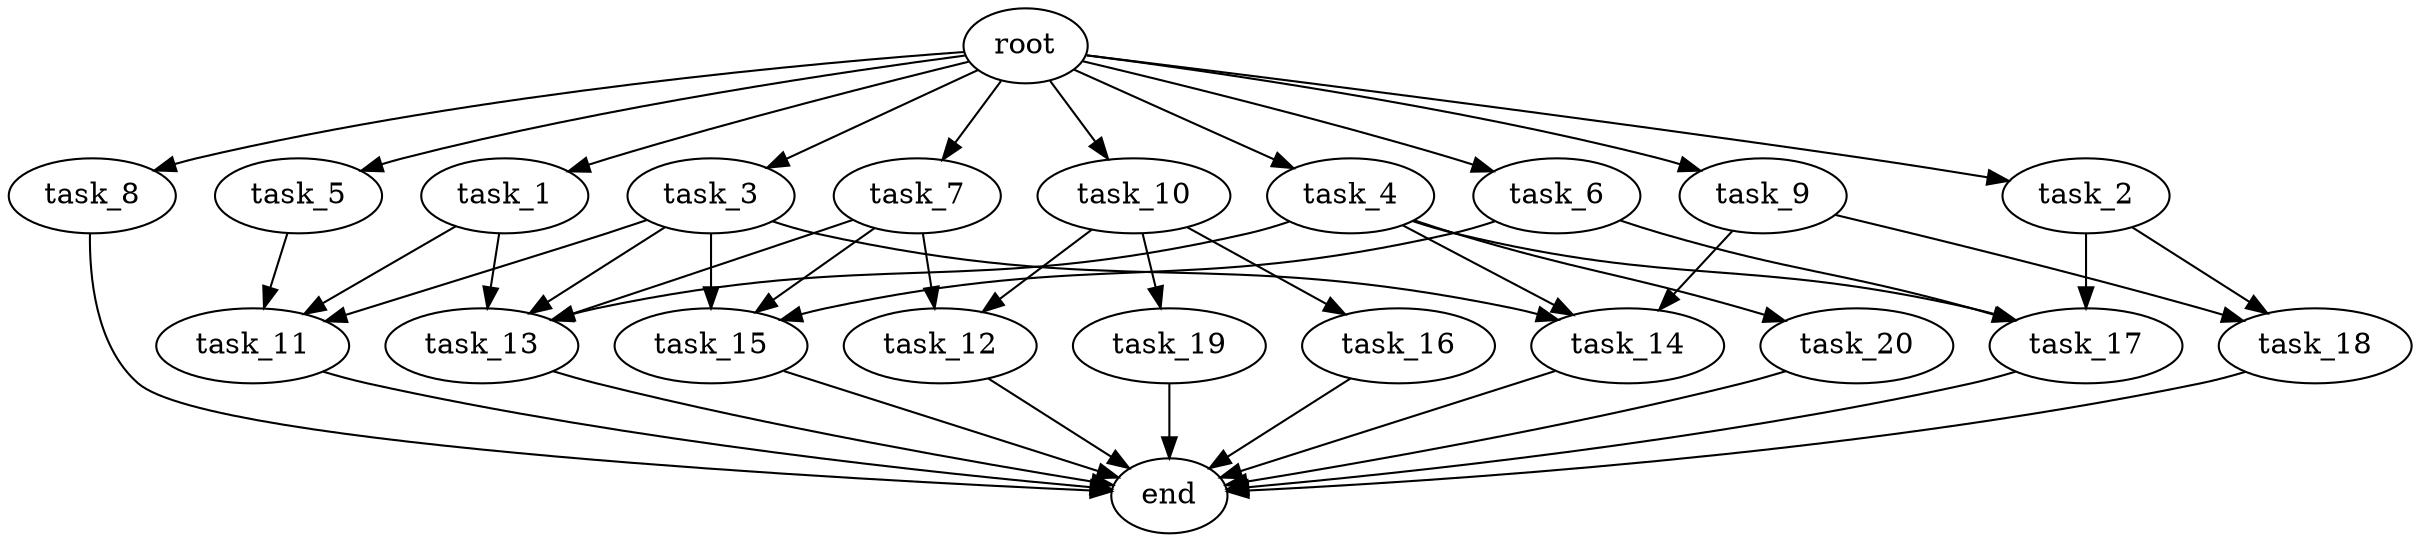 digraph G {
  root [size="0.000000e+00"];
  task_1 [size="1.848667e+08"];
  task_2 [size="5.830466e+09"];
  task_3 [size="6.635620e+09"];
  task_4 [size="4.357766e+08"];
  task_5 [size="1.704026e+09"];
  task_6 [size="2.840851e+09"];
  task_7 [size="7.892096e+09"];
  task_8 [size="6.180030e+09"];
  task_9 [size="5.317994e+08"];
  task_10 [size="6.547924e+09"];
  task_11 [size="8.433342e+07"];
  task_12 [size="3.887063e+09"];
  task_13 [size="2.713832e+09"];
  task_14 [size="8.520977e+09"];
  task_15 [size="6.601344e+09"];
  task_16 [size="8.642958e+09"];
  task_17 [size="1.917642e+08"];
  task_18 [size="8.674237e+09"];
  task_19 [size="6.494462e+09"];
  task_20 [size="2.312455e+09"];
  end [size="0.000000e+00"];

  root -> task_1 [size="1.000000e-12"];
  root -> task_2 [size="1.000000e-12"];
  root -> task_3 [size="1.000000e-12"];
  root -> task_4 [size="1.000000e-12"];
  root -> task_5 [size="1.000000e-12"];
  root -> task_6 [size="1.000000e-12"];
  root -> task_7 [size="1.000000e-12"];
  root -> task_8 [size="1.000000e-12"];
  root -> task_9 [size="1.000000e-12"];
  root -> task_10 [size="1.000000e-12"];
  task_1 -> task_11 [size="2.811114e+06"];
  task_1 -> task_13 [size="6.784581e+07"];
  task_2 -> task_17 [size="6.392139e+06"];
  task_2 -> task_18 [size="4.337119e+08"];
  task_3 -> task_11 [size="2.811114e+06"];
  task_3 -> task_13 [size="6.784581e+07"];
  task_3 -> task_14 [size="2.840326e+08"];
  task_3 -> task_15 [size="2.200448e+08"];
  task_4 -> task_13 [size="6.784581e+07"];
  task_4 -> task_14 [size="2.840326e+08"];
  task_4 -> task_17 [size="6.392139e+06"];
  task_4 -> task_20 [size="2.312455e+08"];
  task_5 -> task_11 [size="2.811114e+06"];
  task_6 -> task_15 [size="2.200448e+08"];
  task_6 -> task_17 [size="6.392139e+06"];
  task_7 -> task_12 [size="1.943531e+08"];
  task_7 -> task_13 [size="6.784581e+07"];
  task_7 -> task_15 [size="2.200448e+08"];
  task_8 -> end [size="1.000000e-12"];
  task_9 -> task_14 [size="2.840326e+08"];
  task_9 -> task_18 [size="4.337119e+08"];
  task_10 -> task_12 [size="1.943531e+08"];
  task_10 -> task_16 [size="8.642958e+08"];
  task_10 -> task_19 [size="6.494462e+08"];
  task_11 -> end [size="1.000000e-12"];
  task_12 -> end [size="1.000000e-12"];
  task_13 -> end [size="1.000000e-12"];
  task_14 -> end [size="1.000000e-12"];
  task_15 -> end [size="1.000000e-12"];
  task_16 -> end [size="1.000000e-12"];
  task_17 -> end [size="1.000000e-12"];
  task_18 -> end [size="1.000000e-12"];
  task_19 -> end [size="1.000000e-12"];
  task_20 -> end [size="1.000000e-12"];
}
